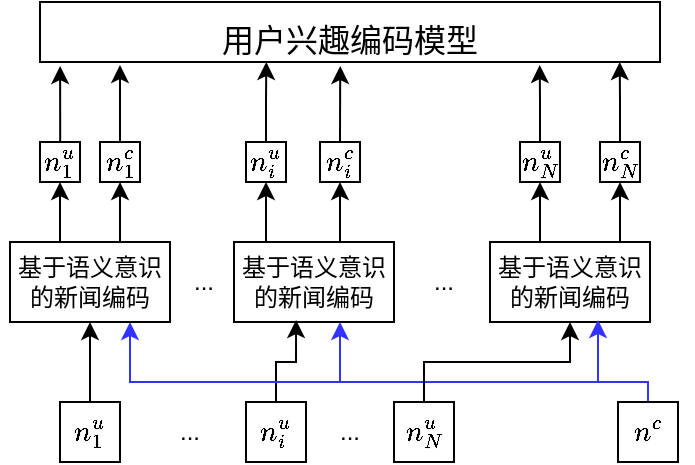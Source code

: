 <mxfile version="16.2.4" type="github">
  <diagram id="g-GTH3m1mprbBZ8mFjRG" name="Page-1">
    <mxGraphModel dx="946" dy="508" grid="1" gridSize="10" guides="1" tooltips="1" connect="1" arrows="1" fold="1" page="1" pageScale="1" pageWidth="827" pageHeight="1169" math="1" shadow="0">
      <root>
        <mxCell id="0" />
        <mxCell id="1" parent="0" />
        <mxCell id="FSb0OSq2DILK62HOMhFQ-8" style="edgeStyle=orthogonalEdgeStyle;rounded=0;orthogonalLoop=1;jettySize=auto;html=1;entryX=0.5;entryY=1;entryDx=0;entryDy=0;" edge="1" parent="1" source="qfDMOs3huDskI0j0CrZW-1" target="FSb0OSq2DILK62HOMhFQ-3">
          <mxGeometry relative="1" as="geometry" />
        </mxCell>
        <mxCell id="qfDMOs3huDskI0j0CrZW-1" value="" style="rounded=0;whiteSpace=wrap;html=1;" parent="1" vertex="1">
          <mxGeometry x="80" y="320" width="30" height="30" as="geometry" />
        </mxCell>
        <mxCell id="FSb0OSq2DILK62HOMhFQ-15" style="edgeStyle=orthogonalEdgeStyle;rounded=0;orthogonalLoop=1;jettySize=auto;html=1;exitX=0.5;exitY=0;exitDx=0;exitDy=0;entryX=0.388;entryY=0.975;entryDx=0;entryDy=0;entryPerimeter=0;" edge="1" parent="1" source="qfDMOs3huDskI0j0CrZW-2" target="FSb0OSq2DILK62HOMhFQ-4">
          <mxGeometry relative="1" as="geometry" />
        </mxCell>
        <mxCell id="qfDMOs3huDskI0j0CrZW-2" value="" style="rounded=0;whiteSpace=wrap;html=1;" parent="1" vertex="1">
          <mxGeometry x="173" y="320" width="30" height="30" as="geometry" />
        </mxCell>
        <mxCell id="FSb0OSq2DILK62HOMhFQ-43" style="edgeStyle=orthogonalEdgeStyle;rounded=0;orthogonalLoop=1;jettySize=auto;html=1;strokeColor=#000000;entryX=0.026;entryY=1.05;entryDx=0;entryDy=0;entryPerimeter=0;" edge="1" parent="1">
          <mxGeometry relative="1" as="geometry">
            <mxPoint x="82" y="190" as="sourcePoint" />
            <mxPoint x="80.06" y="152" as="targetPoint" />
          </mxGeometry>
        </mxCell>
        <mxCell id="qfDMOs3huDskI0j0CrZW-3" value="$$n^u_1$$" style="rounded=0;whiteSpace=wrap;html=1;" parent="1" vertex="1">
          <mxGeometry x="70" y="190" width="20" height="20" as="geometry" />
        </mxCell>
        <mxCell id="qfDMOs3huDskI0j0CrZW-7" value="..." style="text;html=1;strokeColor=none;fillColor=none;align=center;verticalAlign=middle;whiteSpace=wrap;rounded=0;" parent="1" vertex="1">
          <mxGeometry x="137" y="250" width="30" height="20" as="geometry" />
        </mxCell>
        <mxCell id="FSb0OSq2DILK62HOMhFQ-17" style="edgeStyle=orthogonalEdgeStyle;rounded=0;orthogonalLoop=1;jettySize=auto;html=1;entryX=0.75;entryY=1;entryDx=0;entryDy=0;strokeColor=#3333FF;" edge="1" parent="1" source="FSb0OSq2DILK62HOMhFQ-1" target="FSb0OSq2DILK62HOMhFQ-3">
          <mxGeometry relative="1" as="geometry">
            <Array as="points">
              <mxPoint x="374" y="310" />
              <mxPoint x="115" y="310" />
            </Array>
          </mxGeometry>
        </mxCell>
        <mxCell id="FSb0OSq2DILK62HOMhFQ-1" value="" style="rounded=0;whiteSpace=wrap;html=1;" vertex="1" parent="1">
          <mxGeometry x="359" y="320" width="30" height="30" as="geometry" />
        </mxCell>
        <mxCell id="FSb0OSq2DILK62HOMhFQ-35" style="edgeStyle=orthogonalEdgeStyle;rounded=0;orthogonalLoop=1;jettySize=auto;html=1;entryX=0.5;entryY=1;entryDx=0;entryDy=0;strokeColor=#000000;" edge="1" parent="1" source="FSb0OSq2DILK62HOMhFQ-3" target="qfDMOs3huDskI0j0CrZW-3">
          <mxGeometry relative="1" as="geometry">
            <Array as="points">
              <mxPoint x="80" y="230" />
              <mxPoint x="80" y="230" />
            </Array>
          </mxGeometry>
        </mxCell>
        <mxCell id="FSb0OSq2DILK62HOMhFQ-36" style="edgeStyle=orthogonalEdgeStyle;rounded=0;orthogonalLoop=1;jettySize=auto;html=1;exitX=0.5;exitY=0;exitDx=0;exitDy=0;entryX=0.5;entryY=1;entryDx=0;entryDy=0;strokeColor=#000000;" edge="1" parent="1" source="FSb0OSq2DILK62HOMhFQ-3" target="FSb0OSq2DILK62HOMhFQ-28">
          <mxGeometry relative="1" as="geometry" />
        </mxCell>
        <mxCell id="FSb0OSq2DILK62HOMhFQ-3" value="基于语义意识的新闻编码" style="text;html=1;strokeColor=default;fillColor=none;align=center;verticalAlign=middle;whiteSpace=wrap;rounded=0;" vertex="1" parent="1">
          <mxGeometry x="55" y="240" width="80" height="40" as="geometry" />
        </mxCell>
        <mxCell id="FSb0OSq2DILK62HOMhFQ-37" style="edgeStyle=orthogonalEdgeStyle;rounded=0;orthogonalLoop=1;jettySize=auto;html=1;entryX=0.5;entryY=1;entryDx=0;entryDy=0;strokeColor=#000000;" edge="1" parent="1" source="FSb0OSq2DILK62HOMhFQ-4" target="FSb0OSq2DILK62HOMhFQ-29">
          <mxGeometry relative="1" as="geometry">
            <Array as="points">
              <mxPoint x="183" y="230" />
              <mxPoint x="183" y="230" />
            </Array>
          </mxGeometry>
        </mxCell>
        <mxCell id="FSb0OSq2DILK62HOMhFQ-38" style="edgeStyle=orthogonalEdgeStyle;rounded=0;orthogonalLoop=1;jettySize=auto;html=1;entryX=0.5;entryY=1;entryDx=0;entryDy=0;strokeColor=#000000;" edge="1" parent="1" source="FSb0OSq2DILK62HOMhFQ-4" target="FSb0OSq2DILK62HOMhFQ-30">
          <mxGeometry relative="1" as="geometry">
            <Array as="points">
              <mxPoint x="220" y="230" />
              <mxPoint x="220" y="230" />
            </Array>
          </mxGeometry>
        </mxCell>
        <mxCell id="FSb0OSq2DILK62HOMhFQ-4" value="基于语义意识的新闻编码" style="text;html=1;strokeColor=default;fillColor=none;align=center;verticalAlign=middle;whiteSpace=wrap;rounded=0;" vertex="1" parent="1">
          <mxGeometry x="167" y="240" width="80" height="40" as="geometry" />
        </mxCell>
        <mxCell id="FSb0OSq2DILK62HOMhFQ-39" style="edgeStyle=orthogonalEdgeStyle;rounded=0;orthogonalLoop=1;jettySize=auto;html=1;exitX=0.25;exitY=0;exitDx=0;exitDy=0;entryX=0.5;entryY=1;entryDx=0;entryDy=0;strokeColor=#000000;" edge="1" parent="1" source="FSb0OSq2DILK62HOMhFQ-5" target="FSb0OSq2DILK62HOMhFQ-31">
          <mxGeometry relative="1" as="geometry" />
        </mxCell>
        <mxCell id="FSb0OSq2DILK62HOMhFQ-40" style="edgeStyle=orthogonalEdgeStyle;rounded=0;orthogonalLoop=1;jettySize=auto;html=1;exitX=0.75;exitY=0;exitDx=0;exitDy=0;entryX=0.5;entryY=1;entryDx=0;entryDy=0;strokeColor=#000000;" edge="1" parent="1" source="FSb0OSq2DILK62HOMhFQ-5" target="FSb0OSq2DILK62HOMhFQ-32">
          <mxGeometry relative="1" as="geometry" />
        </mxCell>
        <mxCell id="FSb0OSq2DILK62HOMhFQ-5" value="基于语义意识的新闻编码" style="text;html=1;strokeColor=default;fillColor=none;align=center;verticalAlign=middle;whiteSpace=wrap;rounded=0;" vertex="1" parent="1">
          <mxGeometry x="295" y="240" width="80" height="40" as="geometry" />
        </mxCell>
        <mxCell id="FSb0OSq2DILK62HOMhFQ-16" style="edgeStyle=orthogonalEdgeStyle;rounded=0;orthogonalLoop=1;jettySize=auto;html=1;entryX=0.5;entryY=1;entryDx=0;entryDy=0;" edge="1" parent="1" source="FSb0OSq2DILK62HOMhFQ-6" target="FSb0OSq2DILK62HOMhFQ-5">
          <mxGeometry relative="1" as="geometry">
            <Array as="points">
              <mxPoint x="262" y="300" />
              <mxPoint x="335" y="300" />
            </Array>
          </mxGeometry>
        </mxCell>
        <mxCell id="FSb0OSq2DILK62HOMhFQ-6" value="" style="rounded=0;whiteSpace=wrap;html=1;" vertex="1" parent="1">
          <mxGeometry x="247" y="320" width="30" height="30" as="geometry" />
        </mxCell>
        <mxCell id="FSb0OSq2DILK62HOMhFQ-13" value="..." style="text;html=1;strokeColor=none;fillColor=none;align=center;verticalAlign=middle;whiteSpace=wrap;rounded=0;" vertex="1" parent="1">
          <mxGeometry x="257" y="250" width="30" height="20" as="geometry" />
        </mxCell>
        <mxCell id="FSb0OSq2DILK62HOMhFQ-18" value="" style="endArrow=classic;html=1;rounded=0;strokeColor=#3333FF;" edge="1" parent="1">
          <mxGeometry width="50" height="50" relative="1" as="geometry">
            <mxPoint x="220" y="310" as="sourcePoint" />
            <mxPoint x="220" y="280" as="targetPoint" />
          </mxGeometry>
        </mxCell>
        <mxCell id="FSb0OSq2DILK62HOMhFQ-19" value="" style="endArrow=classic;html=1;rounded=0;strokeColor=#3333FF;entryX=0.675;entryY=0.975;entryDx=0;entryDy=0;entryPerimeter=0;" edge="1" parent="1" target="FSb0OSq2DILK62HOMhFQ-5">
          <mxGeometry width="50" height="50" relative="1" as="geometry">
            <mxPoint x="349" y="310" as="sourcePoint" />
            <mxPoint x="230" y="290" as="targetPoint" />
          </mxGeometry>
        </mxCell>
        <mxCell id="FSb0OSq2DILK62HOMhFQ-21" value="..." style="text;html=1;strokeColor=none;fillColor=none;align=center;verticalAlign=middle;whiteSpace=wrap;rounded=0;" vertex="1" parent="1">
          <mxGeometry x="130" y="325" width="30" height="20" as="geometry" />
        </mxCell>
        <mxCell id="FSb0OSq2DILK62HOMhFQ-22" value="..." style="text;html=1;strokeColor=none;fillColor=none;align=center;verticalAlign=middle;whiteSpace=wrap;rounded=0;" vertex="1" parent="1">
          <mxGeometry x="210" y="325" width="30" height="20" as="geometry" />
        </mxCell>
        <mxCell id="FSb0OSq2DILK62HOMhFQ-23" value="$$n^u_1$$" style="text;html=1;strokeColor=none;fillColor=none;align=center;verticalAlign=middle;whiteSpace=wrap;rounded=0;" vertex="1" parent="1">
          <mxGeometry x="80" y="322.5" width="30" height="25" as="geometry" />
        </mxCell>
        <mxCell id="FSb0OSq2DILK62HOMhFQ-24" value="$$n^u_i$$" style="text;html=1;strokeColor=none;fillColor=none;align=center;verticalAlign=middle;whiteSpace=wrap;rounded=0;" vertex="1" parent="1">
          <mxGeometry x="173" y="320" width="30" height="30" as="geometry" />
        </mxCell>
        <mxCell id="FSb0OSq2DILK62HOMhFQ-25" value="$$n^u_N$$" style="text;html=1;strokeColor=none;fillColor=none;align=center;verticalAlign=middle;whiteSpace=wrap;rounded=0;" vertex="1" parent="1">
          <mxGeometry x="247" y="320" width="30" height="30" as="geometry" />
        </mxCell>
        <mxCell id="FSb0OSq2DILK62HOMhFQ-26" value="$$n^c$$" style="text;html=1;strokeColor=none;fillColor=none;align=center;verticalAlign=middle;whiteSpace=wrap;rounded=0;" vertex="1" parent="1">
          <mxGeometry x="359" y="320" width="30" height="30" as="geometry" />
        </mxCell>
        <mxCell id="FSb0OSq2DILK62HOMhFQ-44" style="edgeStyle=orthogonalEdgeStyle;rounded=0;orthogonalLoop=1;jettySize=auto;html=1;entryX=0.129;entryY=1.05;entryDx=0;entryDy=0;entryPerimeter=0;strokeColor=#000000;" edge="1" parent="1" source="FSb0OSq2DILK62HOMhFQ-28" target="FSb0OSq2DILK62HOMhFQ-42">
          <mxGeometry relative="1" as="geometry" />
        </mxCell>
        <mxCell id="FSb0OSq2DILK62HOMhFQ-28" value="$$n^c_1$$" style="rounded=0;whiteSpace=wrap;html=1;" vertex="1" parent="1">
          <mxGeometry x="100" y="190" width="20" height="20" as="geometry" />
        </mxCell>
        <mxCell id="FSb0OSq2DILK62HOMhFQ-46" style="edgeStyle=orthogonalEdgeStyle;rounded=0;orthogonalLoop=1;jettySize=auto;html=1;entryX=0.365;entryY=1;entryDx=0;entryDy=0;entryPerimeter=0;strokeColor=#000000;" edge="1" parent="1" source="FSb0OSq2DILK62HOMhFQ-29" target="FSb0OSq2DILK62HOMhFQ-42">
          <mxGeometry relative="1" as="geometry" />
        </mxCell>
        <mxCell id="FSb0OSq2DILK62HOMhFQ-29" value="$$n^u_i$$" style="rounded=0;whiteSpace=wrap;html=1;" vertex="1" parent="1">
          <mxGeometry x="173" y="190" width="20" height="20" as="geometry" />
        </mxCell>
        <mxCell id="FSb0OSq2DILK62HOMhFQ-47" style="edgeStyle=orthogonalEdgeStyle;rounded=0;orthogonalLoop=1;jettySize=auto;html=1;exitX=0.5;exitY=0;exitDx=0;exitDy=0;entryX=0.481;entryY=1.05;entryDx=0;entryDy=0;strokeColor=#000000;entryPerimeter=0;" edge="1" parent="1" source="FSb0OSq2DILK62HOMhFQ-30">
          <mxGeometry relative="1" as="geometry">
            <mxPoint x="221" y="190" as="sourcePoint" />
            <mxPoint x="220.11" y="152" as="targetPoint" />
          </mxGeometry>
        </mxCell>
        <mxCell id="FSb0OSq2DILK62HOMhFQ-30" value="$$n^c_i$$" style="rounded=0;whiteSpace=wrap;html=1;" vertex="1" parent="1">
          <mxGeometry x="210" y="190" width="20" height="20" as="geometry" />
        </mxCell>
        <mxCell id="FSb0OSq2DILK62HOMhFQ-48" style="edgeStyle=orthogonalEdgeStyle;rounded=0;orthogonalLoop=1;jettySize=auto;html=1;entryX=0.806;entryY=1.05;entryDx=0;entryDy=0;entryPerimeter=0;strokeColor=#000000;" edge="1" parent="1" source="FSb0OSq2DILK62HOMhFQ-31" target="FSb0OSq2DILK62HOMhFQ-42">
          <mxGeometry relative="1" as="geometry" />
        </mxCell>
        <mxCell id="FSb0OSq2DILK62HOMhFQ-31" value="$$n^u_N$$" style="rounded=0;whiteSpace=wrap;html=1;" vertex="1" parent="1">
          <mxGeometry x="310" y="190" width="20" height="20" as="geometry" />
        </mxCell>
        <mxCell id="FSb0OSq2DILK62HOMhFQ-50" style="edgeStyle=orthogonalEdgeStyle;rounded=0;orthogonalLoop=1;jettySize=auto;html=1;exitX=0.5;exitY=0;exitDx=0;exitDy=0;entryX=0.935;entryY=1;entryDx=0;entryDy=0;entryPerimeter=0;strokeColor=#000000;" edge="1" parent="1" source="FSb0OSq2DILK62HOMhFQ-32" target="FSb0OSq2DILK62HOMhFQ-42">
          <mxGeometry relative="1" as="geometry" />
        </mxCell>
        <mxCell id="FSb0OSq2DILK62HOMhFQ-32" value="$$n^c_N$$" style="rounded=0;whiteSpace=wrap;html=1;" vertex="1" parent="1">
          <mxGeometry x="350" y="190" width="20" height="20" as="geometry" />
        </mxCell>
        <mxCell id="FSb0OSq2DILK62HOMhFQ-42" value="&lt;p class=&quot;MsoNormal&quot; style=&quot;margin: 6pt 0cm 0cm ; text-align: justify ; font-size: 10.5pt ; font-family: &amp;#34;dengxian&amp;#34;&quot;&gt;&lt;span style=&quot;font-size: 12pt&quot;&gt;用户兴趣编码模型&lt;span lang=&quot;EN-US&quot; style=&quot;color: red&quot;&gt;&lt;/span&gt;&lt;/span&gt;&lt;/p&gt;" style="rounded=0;whiteSpace=wrap;html=1;strokeColor=default;fillColor=none;" vertex="1" parent="1">
          <mxGeometry x="70" y="120" width="310" height="30" as="geometry" />
        </mxCell>
      </root>
    </mxGraphModel>
  </diagram>
</mxfile>
